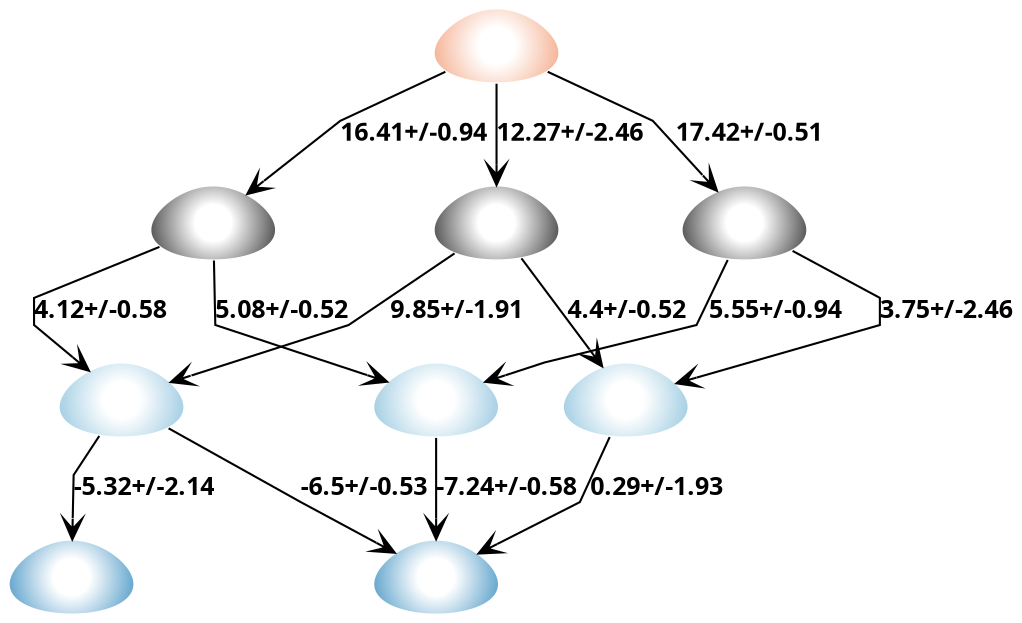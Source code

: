 strict digraph G {
	graph [bb="0,0,534,291",
		fontname="sans bold",
		splines=polyline
	];
	node [label="\N"];
	subgraph subgraph_0 {
		graph [label="Neutral charge",
			style=""
		];
		SM05_micro001		 [charge=0,
			color="#ffffff:#333333",
			fontcolor=black,
			fontname="sans bold",
			fontsize=12,
			height=0.5,
			image="Images\Microstates\SM05_micro001.svg",
			label="",
			labelloc=b,
			penwidth=1,
			pos="97,188",
			shape=egg,
			style=radial,
			width=0.79843];
		SM05_micro006		 [charge=0,
			color="#ffffff:#333333",
			fontcolor=black,
			fontname="sans bold",
			fontsize=12,
			height=0.5,
			image="Images\Microstates\SM05_micro006.svg",
			label="",
			labelloc=b,
			penwidth=1,
			pos="383,188",
			shape=egg,
			style=radial,
			width=0.79843];
		SM05_micro008		 [charge=0,
			color="#ffffff:#333333",
			fontcolor=black,
			fontname="sans bold",
			fontsize=12,
			height=0.5,
			image="Images\Microstates\SM05_micro008.svg",
			label="",
			labelloc=b,
			penwidth=1,
			pos="259,188",
			shape=egg,
			style=radial,
			width=0.79843];
	}
	subgraph "subgraph_-1" {
		graph [label="-1 charge",
			style=""
		];
		SM05_micro002		 [charge=-1,
			color="#ffffff:#f4a582",
			fontcolor=black,
			fontname="sans bold",
			fontsize=12,
			height=0.5,
			image="Images\Microstates\SM05_micro002.svg",
			label="",
			labelloc=b,
			penwidth=1,
			pos="259,273",
			shape=egg,
			style=radial,
			width=0.79843];
	}
	subgraph subgraph_2 {
		graph [label="+2 charge",
			style=""
		];
		SM05_micro003		 [charge=2,
			color="#ffffff:#4393c3",
			fontcolor=black,
			fontname="sans bold",
			fontsize=12,
			height=0.5,
			image="Images\Microstates\SM05_micro003.svg",
			label="",
			labelloc=b,
			penwidth=1,
			pos="40,18",
			shape=egg,
			style=radial,
			width=0.79843];
		SM05_micro005		 [charge=2,
			color="#ffffff:#4393c3",
			fontcolor=black,
			fontname="sans bold",
			fontsize=12,
			height=0.5,
			image="Images\Microstates\SM05_micro005.svg",
			label="",
			labelloc=b,
			penwidth=1,
			pos="239,18",
			shape=egg,
			style=radial,
			width=0.79843];
	}
	subgraph subgraph_1 {
		graph [label="+1 charge",
			style=""
		];
		SM05_micro009		 [charge=1,
			color="#ffffff:#92c5de",
			fontcolor=black,
			fontname="sans bold",
			fontsize=12,
			height=0.5,
			image="Images\Microstates\SM05_micro009.svg",
			label="",
			labelloc=b,
			penwidth=1,
			pos="89,103",
			shape=egg,
			style=radial,
			width=0.79843];
		SM05_micro010		 [charge=1,
			color="#ffffff:#92c5de",
			fontcolor=black,
			fontname="sans bold",
			fontsize=12,
			height=0.5,
			image="Images\Microstates\SM05_micro010.svg",
			label="",
			labelloc=b,
			penwidth=1,
			pos="239,103",
			shape=egg,
			style=radial,
			width=0.79843];
		SM05_micro011		 [charge=1,
			color="#ffffff:#92c5de",
			fontcolor=black,
			fontname="sans bold",
			fontsize=12,
			height=0.5,
			image="Images\Microstates\SM05_micro011.svg",
			label="",
			labelloc=b,
			penwidth=1,
			pos="342,103",
			shape=egg,
			style=radial,
			width=0.79843];
	}
	SM05_micro001 -> SM05_micro009	 [SEM=0.58,
		arrowhead=vee,
		fontname="sans bold",
		fontsize=12,
		label="4.12+/-0.58",
		lp="37.5,145.5",
		pKa=4.12,
		pos="e,67,112.65 71.006,177.62 42.273,167.25 0,152 0,152 0,152 0,139 0,139 0,139 31.958,126.43 57.573,116.36",
		splines=polyline];
	SM05_micro001 -> SM05_micro010	 [SEM=0.52,
		arrowhead=vee,
		fontname="sans bold",
		fontsize=12,
		label="5.08+/-0.52",
		lp="135.5,145.5",
		pKa=5.08,
		pos="e,214.76,110.02 97.355,169.94 97.643,156.15 98,139 98,139 98,139 163.24,122.8 204.97,112.45",
		splines=polyline];
	SM05_micro006 -> SM05_micro010	 [SEM=0.94,
		arrowhead=vee,
		fontname="sans bold",
		fontsize=12,
		label="5.55+/-0.94",
		lp="403.5,145.5",
		pKa=5.55,
		pos="e,262.52,110.75 375.31,170.21 368.96,156.37 361,139 361,139 361,139 308.34,123.89 272.22,113.53",
		splines=polyline];
	SM05_micro006 -> SM05_micro011	 [SEM=2.46,
		arrowhead=vee,
		fontname="sans bold",
		fontsize=12,
		label="3.75+/-2.46",
		lp="496.5,145.5",
		pKa=3.75,
		pos="e,365.4,111 407.05,175.93 429.31,165.67 459,152 459,152 459,152 459,139 459,139 459,139 409.74,124.27 375.15,113.92",
		splines=polyline];
	SM05_micro008 -> SM05_micro009	 [SEM=1.91,
		arrowhead=vee,
		fontname="sans bold",
		fontsize=12,
		label="9.85+/-1.91",
		lp="234.5,145.5",
		pKa=9.85,
		pos="e,110.2,112.83 236.85,174.64 211.37,160.42 173,139 173,139 173,139 143.71,126.8 119.72,116.8",
		splines=polyline];
	SM05_micro008 -> SM05_micro011	 [SEM=0.52,
		arrowhead=vee,
		fontname="sans bold",
		fontsize=12,
		label="4.4+/-0.52",
		lp="327.5,145.5",
		pKa=4.4,
		pos="e,325.21,116.24 270.65,171.02 280.84,157.05 294,139 294,139 294,139 305.25,130.8 316.85,122.34",
		splines=polyline];
	SM05_micro009 -> SM05_micro003	 [SEM=2.14,
		arrowhead=vee,
		fontname="sans bold",
		fontsize=12,
		label="-5.32+/-2.14",
		lp="81,60.5",
		pKa=-5.32,
		pos="e,40.355,36.058 70.029,88.167 56.612,78.384 41,67 41,67 41,67 40.795,57.154 40.57,46.38",
		splines=polyline];
	SM05_micro009 -> SM05_micro005	 [SEM=0.53,
		arrowhead=vee,
		fontname="sans bold",
		fontsize=12,
		label="-6.5+/-0.53",
		lp="198.5,60.5",
		pKa=-6.5,
		pos="e,218.37,28.379 109.33,88.629 130.93,74.427 162,54 162,54 162,54 187.46,42.426 209.1,32.589",
		splines=polyline];
	SM05_micro010 -> SM05_micro005	 [SEM=0.58,
		arrowhead=vee,
		fontname="sans bold",
		fontsize=12,
		label="-7.24+/-0.58",
		lp="279,60.5",
		pKa=-7.24,
		pos="e,239,36.176 239,84.802 239,73.674 239,58.945 239,46.244",
		splines=polyline];
	SM05_micro011 -> SM05_micro005	 [SEM=1.93,
		arrowhead=vee,
		fontname="sans bold",
		fontsize=12,
		label="0.29+/-1.93",
		lp="362.5,60.5",
		pKa=0.29,
		pos="e,260.28,28.196 334.31,85.212 327.96,71.37 320,54 320,54 320,54 292.65,42.183 269.74,32.282",
		splines=polyline];
	SM05_micro002 -> SM05_micro001	 [SEM=0.94,
		arrowhead=vee,
		fontname="sans bold",
		fontsize=12,
		label="16.41+/-0.94",
		lp="214,230.5",
		pKa=16.41,
		pos="e,115.01,200.38 233.66,261.69 208.29,251.36 173,237 173,237 173,237 145.57,219.67 123.66,205.84",
		splines=polyline];
	SM05_micro002 -> SM05_micro006	 [SEM=0.51,
		arrowhead=vee,
		fontname="sans bold",
		fontsize=12,
		label="17.42+/-0.51",
		lp="396,230.5",
		pKa=17.42,
		pos="e,371.39,203.66 284.34,261.69 309.71,251.36 345,237 345,237 345,237 355.24,224.07 365.09,211.63",
		splines=polyline];
	SM05_micro002 -> SM05_micro008	 [SEM=2.46,
		arrowhead=vee,
		fontname="sans bold",
		fontsize=12,
		label="12.27+/-2.46",
		lp="300,230.5",
		pKa=12.27,
		pos="e,259,206.18 259,254.8 259,243.67 259,228.94 259,216.24",
		splines=polyline];
}

